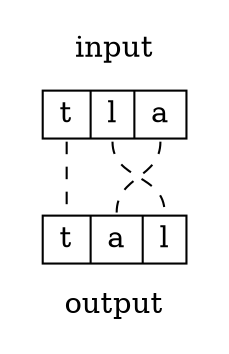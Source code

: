 graph G {
  node [shape=record,height=.25];
  edge [style=dashed];
  subgraph cluster_in {
    label = "input";
    color=white;
    input [label="<t>t|<l>l|<a>a"];
  }
  subgraph cluster_out {
    label = "output";
    labelloc=b;
    color=white;
    output [label="<t>t|<a>a|<l>l"];
  }
  
  input:t -- output:t;
  input:a -- output:a;
  input:l -- output:l;
}